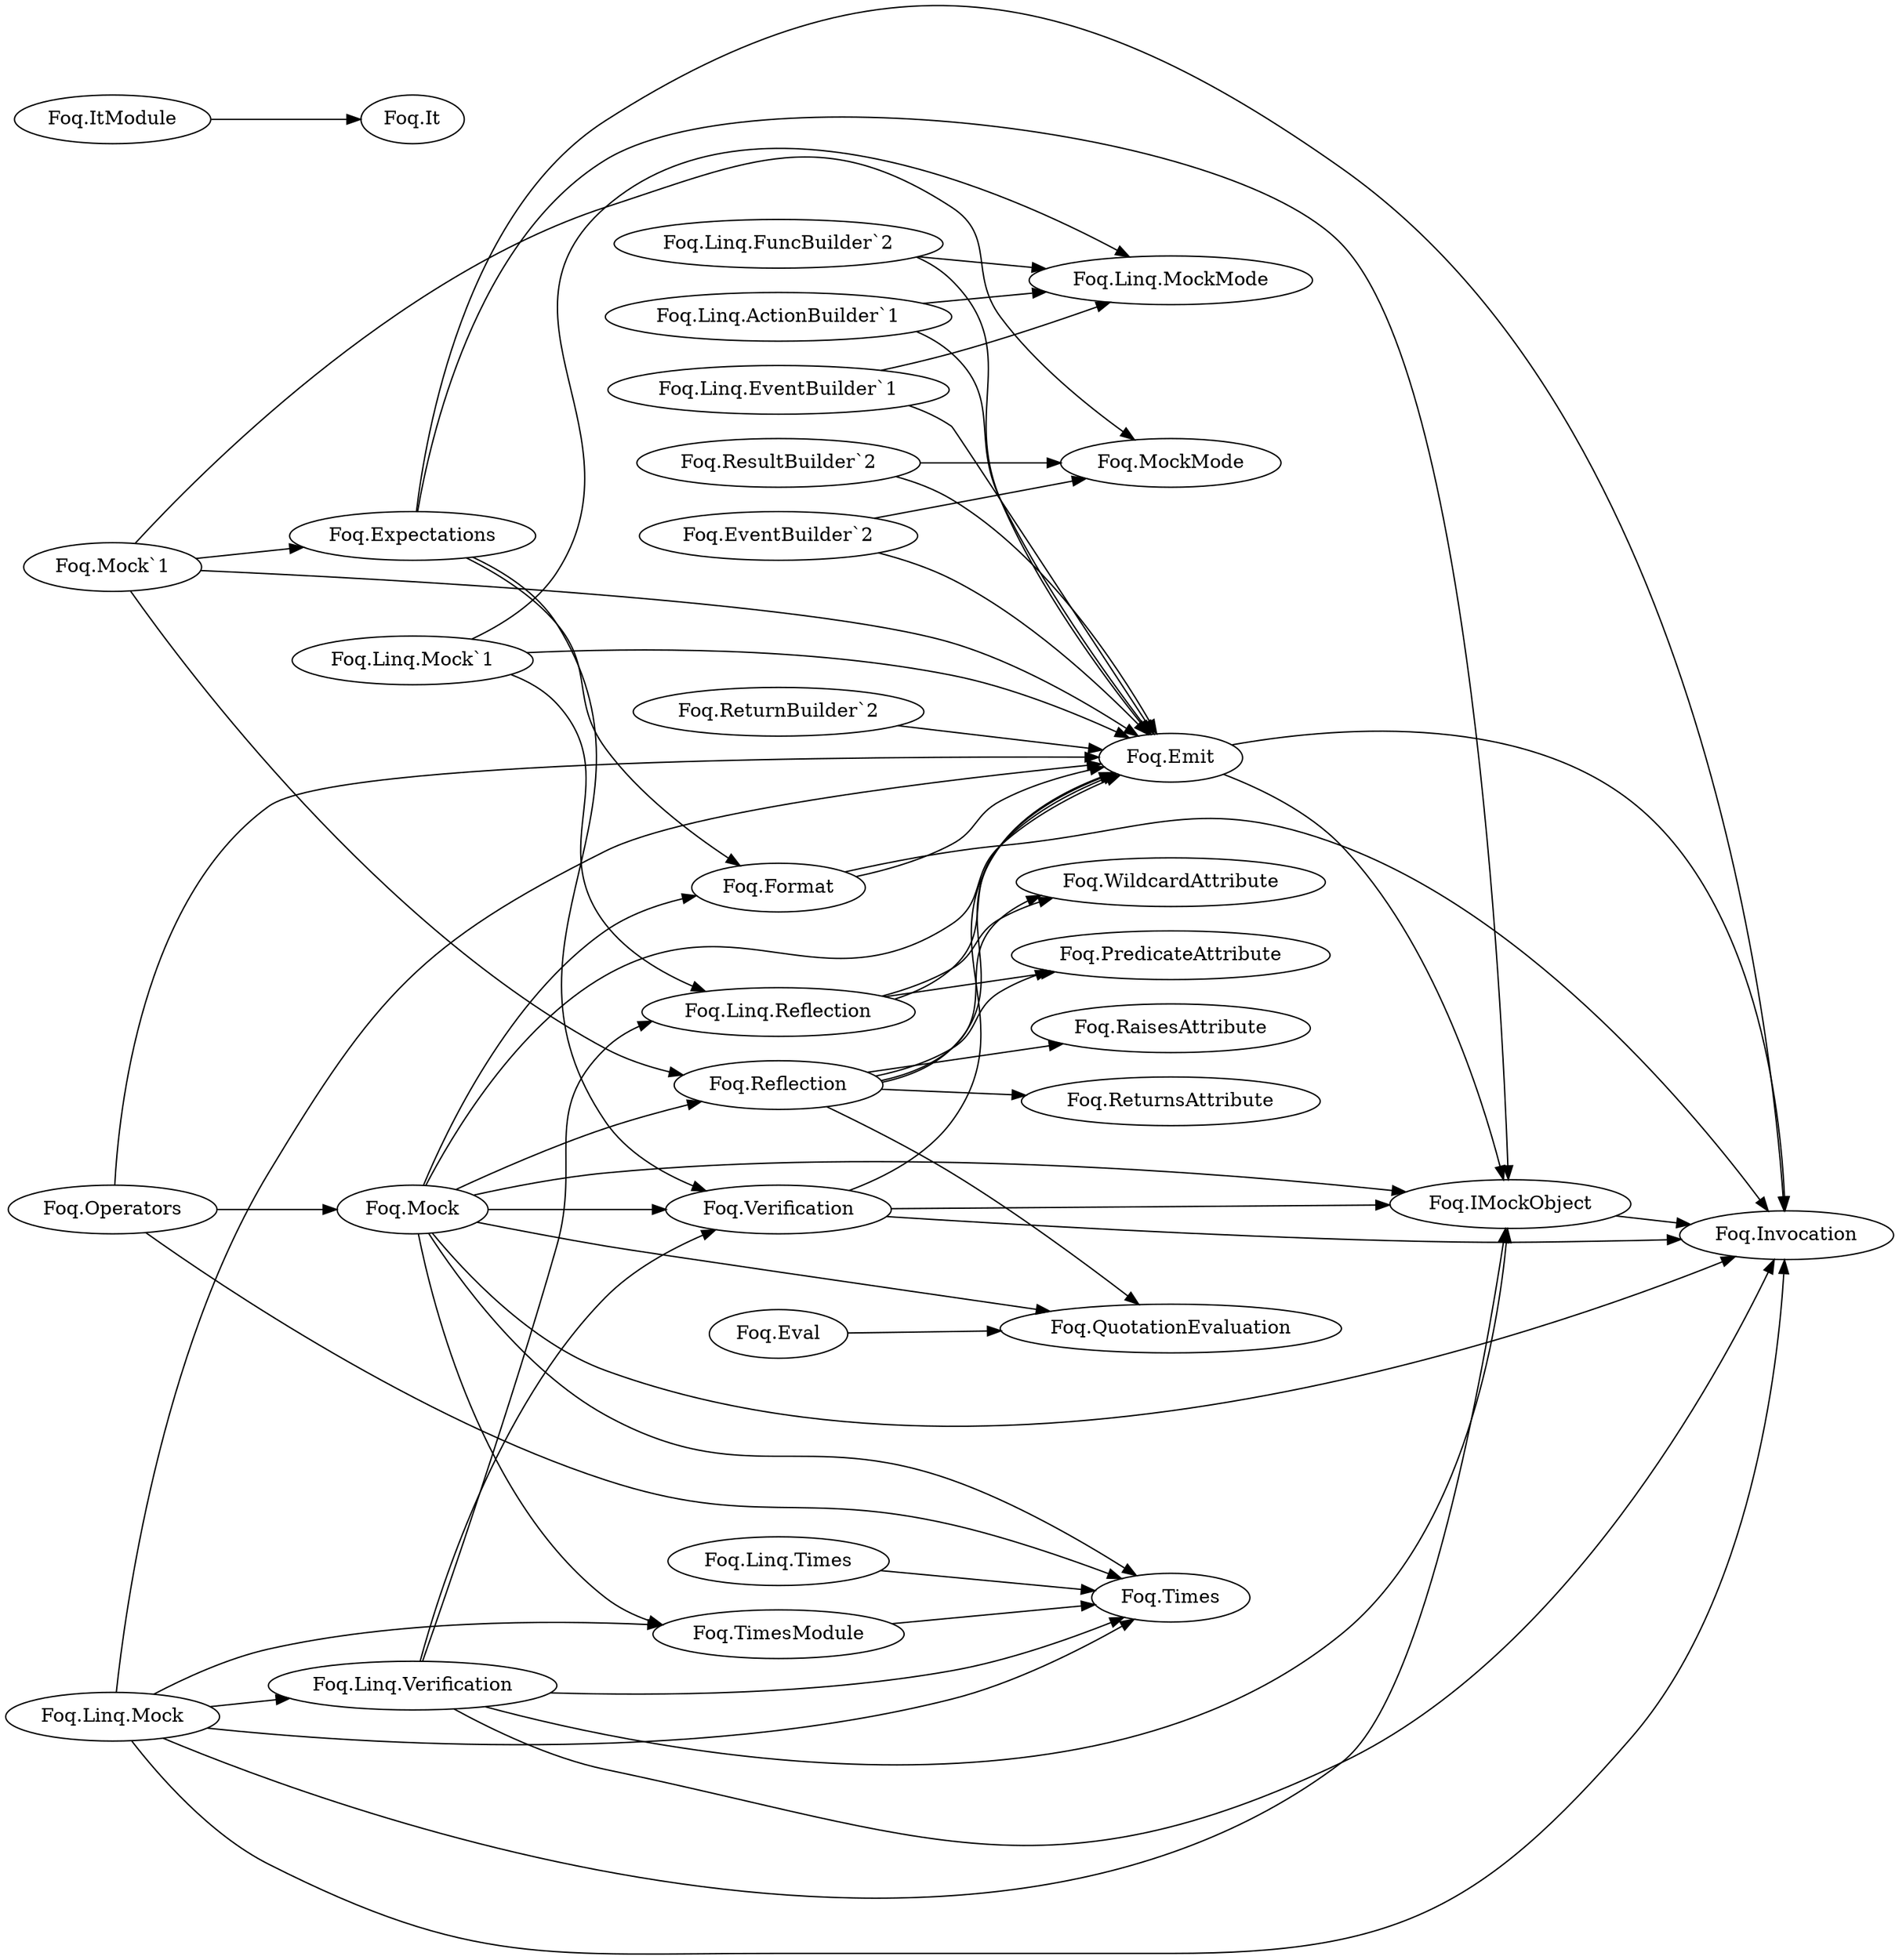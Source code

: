 digraph G {
    page="40,60"; 
    ratio=auto;
    rankdir=LR;
    fontsize=10;
   "Foq.Emit" -> { rank=none; "Foq.IMockObject"; "Foq.Invocation" }
   "Foq.Eval" -> { rank=none; "Foq.QuotationEvaluation" }
   "Foq.EventBuilder`2" -> { rank=none; "Foq.Emit"; "Foq.MockMode" }
   "Foq.Expectations" -> { rank=none; "Foq.Format"; "Foq.IMockObject"; "Foq.Invocation"; "Foq.Verification" }
   "Foq.Format" -> { rank=none; "Foq.Emit"; "Foq.Invocation" }
   "Foq.IMockObject" -> { rank=none; "Foq.Invocation" }
   "Foq.ItModule" -> { rank=none; "Foq.It" }
   "Foq.Linq.ActionBuilder`1" -> { rank=none; "Foq.Emit"; "Foq.Linq.MockMode" }
   "Foq.Linq.EventBuilder`1" -> { rank=none; "Foq.Emit"; "Foq.Linq.MockMode" }
   "Foq.Linq.FuncBuilder`2" -> { rank=none; "Foq.Emit"; "Foq.Linq.MockMode" }
   "Foq.Linq.Mock" -> { rank=none; "Foq.Emit"; "Foq.IMockObject"; "Foq.Invocation"; "Foq.Linq.Verification"; "Foq.Times"; "Foq.TimesModule" }
   "Foq.Linq.Mock`1" -> { rank=none; "Foq.Emit"; "Foq.Linq.MockMode"; "Foq.Linq.Reflection" }
   "Foq.Linq.Reflection" -> { rank=none; "Foq.Emit"; "Foq.PredicateAttribute"; "Foq.WildcardAttribute" }
   "Foq.Linq.Times" -> { rank=none; "Foq.Times" }
   "Foq.Linq.Verification" -> { rank=none; "Foq.IMockObject"; "Foq.Invocation"; "Foq.Linq.Reflection"; "Foq.Times"; "Foq.Verification" }
   "Foq.Mock" -> { rank=none; "Foq.Emit"; "Foq.Format"; "Foq.IMockObject"; "Foq.Invocation"; "Foq.QuotationEvaluation"; "Foq.Reflection"; "Foq.Times"; "Foq.TimesModule"; "Foq.Verification" }
   "Foq.Mock`1" -> { rank=none; "Foq.Emit"; "Foq.Expectations"; "Foq.MockMode"; "Foq.Reflection" }
   "Foq.Operators" -> { rank=none; "Foq.Emit"; "Foq.Mock"; "Foq.Times" }
   "Foq.Reflection" -> { rank=none; "Foq.Emit"; "Foq.PredicateAttribute"; "Foq.QuotationEvaluation"; "Foq.RaisesAttribute"; "Foq.ReturnsAttribute"; "Foq.WildcardAttribute" }
   "Foq.ResultBuilder`2" -> { rank=none; "Foq.Emit"; "Foq.MockMode" }
   "Foq.ReturnBuilder`2" -> { rank=none; "Foq.Emit" }
   "Foq.TimesModule" -> { rank=none; "Foq.Times" }
   "Foq.Verification" -> { rank=none; "Foq.Emit"; "Foq.IMockObject"; "Foq.Invocation" }
   }

